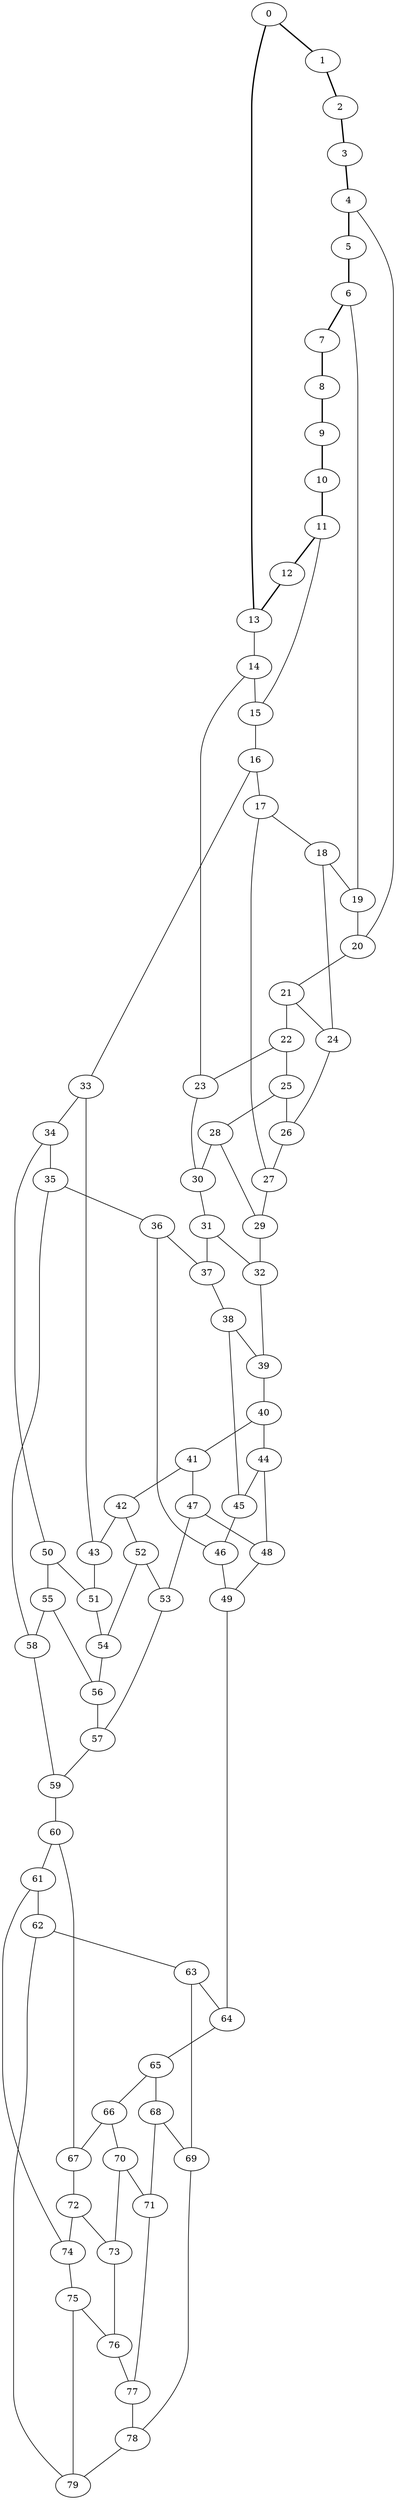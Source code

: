 //Inside of this graph isn't 3-connected
graph G {
0 [ pos = " 20.00,0.00!" ];
0 -- 1[style=bold];
0 -- 13[style=bold];
1 [ pos = " 18.02,8.68!" ];
1 -- 2[style=bold];
2 [ pos = " 12.47,15.64!" ];
2 -- 3[style=bold];
3 [ pos = " 4.45,19.50!" ];
3 -- 4[style=bold];
4 [ pos = " -4.45,19.50!" ];
4 -- 5[style=bold];
4 -- 20;
5 [ pos = " -12.47,15.64!" ];
5 -- 6[style=bold];
6 [ pos = " -18.02,8.68!" ];
6 -- 7[style=bold];
6 -- 19;
7 [ pos = " -20.00,0.00!" ];
7 -- 8[style=bold];
8 [ pos = " -18.02,-8.68!" ];
8 -- 9[style=bold];
9 [ pos = " -12.47,-15.64!" ];
9 -- 10[style=bold];
10 [ pos = " -4.45,-19.50!" ];
10 -- 11[style=bold];
11 [ pos = " 4.45,-19.50!" ];
11 -- 12[style=bold];
11 -- 15;
12 [ pos = " 12.47,-15.64!" ];
12 -- 13[style=bold];
13 [ pos = " 18.02,-8.68!" ];
13 -- 14;
14 -- 15;
14 -- 23;
15 -- 16;
16 -- 17;
16 -- 33;
17 -- 18;
17 -- 27;
18 -- 19;
18 -- 24;
19 -- 20;
20 -- 21;
21 -- 22;
21 -- 24;
22 -- 23;
22 -- 25;
23 -- 30;
24 -- 26;
25 -- 26;
25 -- 28;
26 -- 27;
27 -- 29;
28 -- 29;
28 -- 30;
29 -- 32;
30 -- 31;
31 -- 32;
31 -- 37;
32 -- 39;
33 -- 34;
33 -- 43;
34 -- 35;
34 -- 50;
35 -- 36;
35 -- 58;
36 -- 37;
36 -- 46;
37 -- 38;
38 -- 39;
38 -- 45;
39 -- 40;
40 -- 41;
40 -- 44;
41 -- 42;
41 -- 47;
42 -- 43;
42 -- 52;
43 -- 51;
44 -- 45;
44 -- 48;
45 -- 46;
46 -- 49;
47 -- 48;
47 -- 53;
48 -- 49;
49 -- 64;
50 -- 51;
50 -- 55;
51 -- 54;
52 -- 53;
52 -- 54;
53 -- 57;
54 -- 56;
55 -- 56;
55 -- 58;
56 -- 57;
57 -- 59;
58 -- 59;
59 -- 60;
60 -- 61;
60 -- 67;
61 -- 62;
61 -- 74;
62 -- 63;
62 -- 79;
63 -- 64;
63 -- 69;
64 -- 65;
65 -- 66;
65 -- 68;
66 -- 67;
66 -- 70;
67 -- 72;
68 -- 69;
68 -- 71;
69 -- 78;
70 -- 71;
70 -- 73;
71 -- 77;
72 -- 73;
72 -- 74;
73 -- 76;
74 -- 75;
75 -- 76;
75 -- 79;
76 -- 77;
77 -- 78;
78 -- 79;
}
